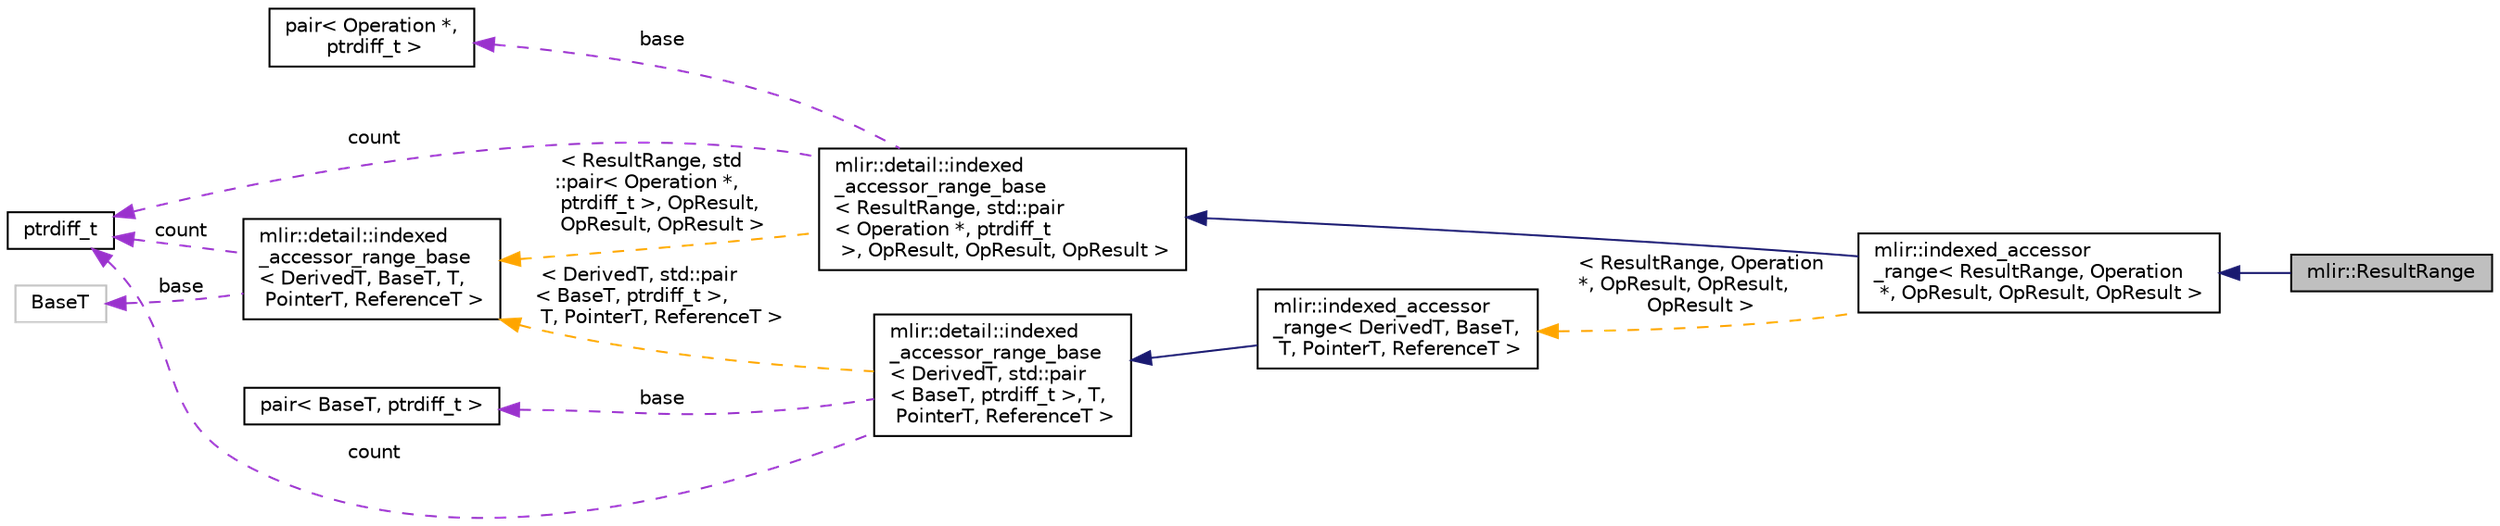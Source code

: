 digraph "mlir::ResultRange"
{
  bgcolor="transparent";
  edge [fontname="Helvetica",fontsize="10",labelfontname="Helvetica",labelfontsize="10"];
  node [fontname="Helvetica",fontsize="10",shape=record];
  rankdir="LR";
  Node6 [label="mlir::ResultRange",height=0.2,width=0.4,color="black", fillcolor="grey75", style="filled", fontcolor="black"];
  Node7 -> Node6 [dir="back",color="midnightblue",fontsize="10",style="solid",fontname="Helvetica"];
  Node7 [label="mlir::indexed_accessor\l_range\< ResultRange, Operation\l *, OpResult, OpResult, OpResult \>",height=0.2,width=0.4,color="black",URL="$classmlir_1_1indexed__accessor__range.html"];
  Node8 -> Node7 [dir="back",color="midnightblue",fontsize="10",style="solid",fontname="Helvetica"];
  Node8 [label="mlir::detail::indexed\l_accessor_range_base\l\< ResultRange, std::pair\l\< Operation *, ptrdiff_t\l \>, OpResult, OpResult, OpResult \>",height=0.2,width=0.4,color="black",URL="$classmlir_1_1detail_1_1indexed__accessor__range__base.html"];
  Node9 -> Node8 [dir="back",color="darkorchid3",fontsize="10",style="dashed",label=" count" ,fontname="Helvetica"];
  Node9 [label="ptrdiff_t",height=0.2,width=0.4,color="black",URL="$classptrdiff__t.html"];
  Node10 -> Node8 [dir="back",color="darkorchid3",fontsize="10",style="dashed",label=" base" ,fontname="Helvetica"];
  Node10 [label="pair\< Operation *,\l ptrdiff_t \>",height=0.2,width=0.4,color="black",URL="$classstd_1_1pair_3_01Operation_01_5_00_01ptrdiff__t_01_4.html"];
  Node11 -> Node8 [dir="back",color="orange",fontsize="10",style="dashed",label=" \< ResultRange, std\l::pair\< Operation *,\l ptrdiff_t \>, OpResult,\l OpResult, OpResult \>" ,fontname="Helvetica"];
  Node11 [label="mlir::detail::indexed\l_accessor_range_base\l\< DerivedT, BaseT, T,\l PointerT, ReferenceT \>",height=0.2,width=0.4,color="black",URL="$classmlir_1_1detail_1_1indexed__accessor__range__base.html",tooltip="The class represents the base of a range of indexed_accessor_iterators. "];
  Node9 -> Node11 [dir="back",color="darkorchid3",fontsize="10",style="dashed",label=" count" ,fontname="Helvetica"];
  Node12 -> Node11 [dir="back",color="darkorchid3",fontsize="10",style="dashed",label=" base" ,fontname="Helvetica"];
  Node12 [label="BaseT",height=0.2,width=0.4,color="grey75"];
  Node13 -> Node7 [dir="back",color="orange",fontsize="10",style="dashed",label=" \< ResultRange, Operation\l *, OpResult, OpResult,\l OpResult \>" ,fontname="Helvetica"];
  Node13 [label="mlir::indexed_accessor\l_range\< DerivedT, BaseT,\l T, PointerT, ReferenceT \>",height=0.2,width=0.4,color="black",URL="$classmlir_1_1indexed__accessor__range.html",tooltip="This class provides an implementation of a range of indexed_accessor_iterators where the base is not ..."];
  Node14 -> Node13 [dir="back",color="midnightblue",fontsize="10",style="solid",fontname="Helvetica"];
  Node14 [label="mlir::detail::indexed\l_accessor_range_base\l\< DerivedT, std::pair\l\< BaseT, ptrdiff_t \>, T,\l PointerT, ReferenceT \>",height=0.2,width=0.4,color="black",URL="$classmlir_1_1detail_1_1indexed__accessor__range__base.html"];
  Node15 -> Node14 [dir="back",color="darkorchid3",fontsize="10",style="dashed",label=" base" ,fontname="Helvetica"];
  Node15 [label="pair\< BaseT, ptrdiff_t \>",height=0.2,width=0.4,color="black",URL="$classstd_1_1pair_3_01BaseT_00_01ptrdiff__t_01_4.html"];
  Node9 -> Node14 [dir="back",color="darkorchid3",fontsize="10",style="dashed",label=" count" ,fontname="Helvetica"];
  Node11 -> Node14 [dir="back",color="orange",fontsize="10",style="dashed",label=" \< DerivedT, std::pair\l\< BaseT, ptrdiff_t \>,\l T, PointerT, ReferenceT \>" ,fontname="Helvetica"];
}
